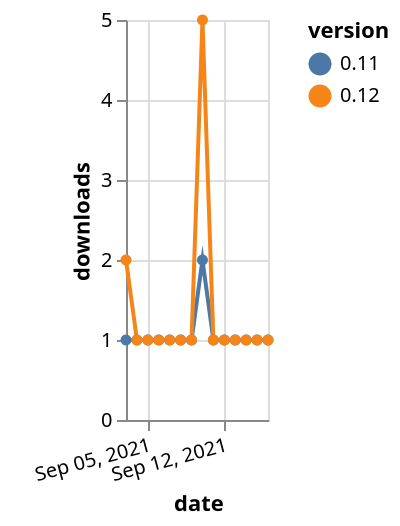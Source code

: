 {"$schema": "https://vega.github.io/schema/vega-lite/v5.json", "description": "A simple bar chart with embedded data.", "data": {"values": [{"date": "2021-09-03", "total": 177, "delta": 1, "version": "0.11"}, {"date": "2021-09-04", "total": 178, "delta": 1, "version": "0.11"}, {"date": "2021-09-05", "total": 179, "delta": 1, "version": "0.11"}, {"date": "2021-09-06", "total": 180, "delta": 1, "version": "0.11"}, {"date": "2021-09-07", "total": 181, "delta": 1, "version": "0.11"}, {"date": "2021-09-08", "total": 182, "delta": 1, "version": "0.11"}, {"date": "2021-09-09", "total": 183, "delta": 1, "version": "0.11"}, {"date": "2021-09-10", "total": 185, "delta": 2, "version": "0.11"}, {"date": "2021-09-11", "total": 186, "delta": 1, "version": "0.11"}, {"date": "2021-09-12", "total": 187, "delta": 1, "version": "0.11"}, {"date": "2021-09-13", "total": 188, "delta": 1, "version": "0.11"}, {"date": "2021-09-14", "total": 189, "delta": 1, "version": "0.11"}, {"date": "2021-09-15", "total": 190, "delta": 1, "version": "0.11"}, {"date": "2021-09-16", "total": 191, "delta": 1, "version": "0.11"}, {"date": "2021-09-03", "total": 222, "delta": 2, "version": "0.12"}, {"date": "2021-09-04", "total": 223, "delta": 1, "version": "0.12"}, {"date": "2021-09-05", "total": 224, "delta": 1, "version": "0.12"}, {"date": "2021-09-06", "total": 225, "delta": 1, "version": "0.12"}, {"date": "2021-09-07", "total": 226, "delta": 1, "version": "0.12"}, {"date": "2021-09-08", "total": 227, "delta": 1, "version": "0.12"}, {"date": "2021-09-09", "total": 228, "delta": 1, "version": "0.12"}, {"date": "2021-09-10", "total": 233, "delta": 5, "version": "0.12"}, {"date": "2021-09-11", "total": 234, "delta": 1, "version": "0.12"}, {"date": "2021-09-12", "total": 235, "delta": 1, "version": "0.12"}, {"date": "2021-09-13", "total": 236, "delta": 1, "version": "0.12"}, {"date": "2021-09-14", "total": 237, "delta": 1, "version": "0.12"}, {"date": "2021-09-15", "total": 238, "delta": 1, "version": "0.12"}, {"date": "2021-09-16", "total": 239, "delta": 1, "version": "0.12"}]}, "width": "container", "mark": {"type": "line", "point": {"filled": true}}, "encoding": {"x": {"field": "date", "type": "temporal", "timeUnit": "yearmonthdate", "title": "date", "axis": {"labelAngle": -15}}, "y": {"field": "delta", "type": "quantitative", "title": "downloads"}, "color": {"field": "version", "type": "nominal"}, "tooltip": {"field": "delta"}}}